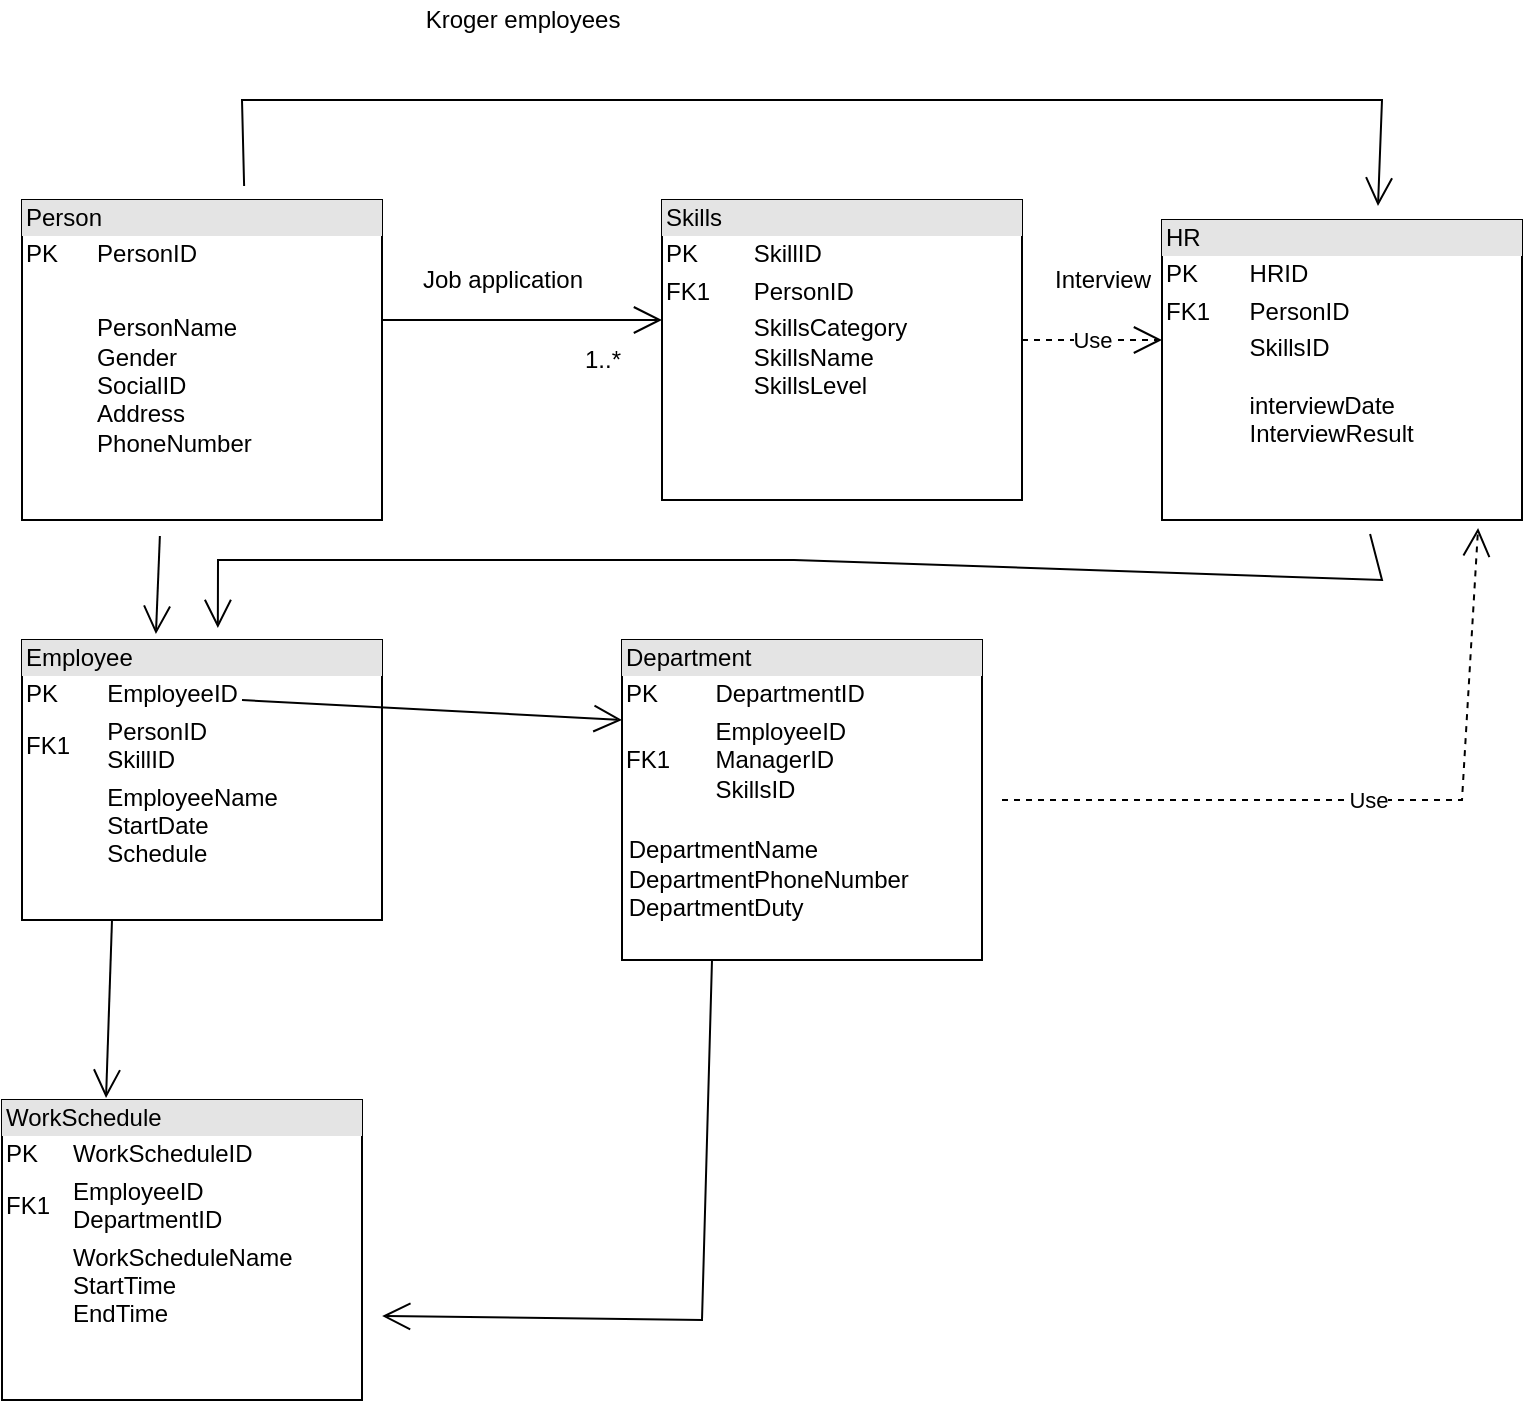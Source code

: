 <mxfile version="16.6.4" type="github">
  <diagram id="Sxp18wUM-eyT5gk1T0ou" name="Page-1">
    <mxGraphModel dx="1422" dy="705" grid="1" gridSize="10" guides="1" tooltips="1" connect="1" arrows="1" fold="1" page="1" pageScale="1" pageWidth="850" pageHeight="1100" math="0" shadow="0">
      <root>
        <mxCell id="0" />
        <mxCell id="1" parent="0" />
        <mxCell id="QbSb5biK4Vg8Tv-DJMMA-1" value="Kroger employees" style="text;html=1;align=center;verticalAlign=middle;resizable=0;points=[];autosize=1;strokeColor=none;fillColor=none;" vertex="1" parent="1">
          <mxGeometry x="265" y="20" width="110" height="20" as="geometry" />
        </mxCell>
        <mxCell id="QbSb5biK4Vg8Tv-DJMMA-2" value="&lt;div style=&quot;box-sizing: border-box ; width: 100% ; background: #e4e4e4 ; padding: 2px&quot;&gt;Person&lt;/div&gt;&lt;table style=&quot;width: 100% ; font-size: 1em&quot; cellpadding=&quot;2&quot; cellspacing=&quot;0&quot;&gt;&lt;tbody&gt;&lt;tr&gt;&lt;td&gt;PK&lt;/td&gt;&lt;td&gt;PersonID&lt;/td&gt;&lt;/tr&gt;&lt;tr&gt;&lt;td&gt;&lt;br&gt;&lt;/td&gt;&lt;td&gt;&lt;br&gt;&lt;/td&gt;&lt;/tr&gt;&lt;tr&gt;&lt;td&gt;&lt;/td&gt;&lt;td&gt;PersonName&lt;br&gt;Gender&lt;br&gt;SocialID&lt;br&gt;Address&lt;br&gt;PhoneNumber&lt;/td&gt;&lt;/tr&gt;&lt;/tbody&gt;&lt;/table&gt;" style="verticalAlign=top;align=left;overflow=fill;html=1;" vertex="1" parent="1">
          <mxGeometry x="70" y="120" width="180" height="160" as="geometry" />
        </mxCell>
        <mxCell id="QbSb5biK4Vg8Tv-DJMMA-3" value="&lt;div style=&quot;box-sizing: border-box ; width: 100% ; background: #e4e4e4 ; padding: 2px&quot;&gt;Department&lt;/div&gt;&lt;table style=&quot;width: 100% ; font-size: 1em&quot; cellpadding=&quot;2&quot; cellspacing=&quot;0&quot;&gt;&lt;tbody&gt;&lt;tr&gt;&lt;td&gt;PK&lt;/td&gt;&lt;td&gt;DepartmentID&lt;/td&gt;&lt;/tr&gt;&lt;tr&gt;&lt;td&gt;FK1&lt;/td&gt;&lt;td&gt;EmployeeID&lt;br&gt;ManagerID&lt;br&gt;SkillsID&lt;/td&gt;&lt;/tr&gt;&lt;/tbody&gt;&lt;/table&gt;&lt;br&gt;&lt;span style=&quot;white-space: pre&quot;&gt;	&lt;/span&gt;DepartmentName&lt;br&gt;&lt;span style=&quot;white-space: pre&quot;&gt;	&lt;/span&gt;DepartmentPhoneNumber&lt;br&gt;&lt;span style=&quot;white-space: pre&quot;&gt;	&lt;/span&gt;DepartmentDuty&lt;br&gt;&lt;span style=&quot;white-space: pre&quot;&gt;	&lt;/span&gt;&lt;br&gt;&lt;span style=&quot;white-space: pre&quot;&gt;	&lt;/span&gt;&lt;span style=&quot;white-space: pre&quot;&gt;	&lt;/span&gt;" style="verticalAlign=top;align=left;overflow=fill;html=1;" vertex="1" parent="1">
          <mxGeometry x="370" y="340" width="180" height="160" as="geometry" />
        </mxCell>
        <mxCell id="QbSb5biK4Vg8Tv-DJMMA-4" value="&lt;div style=&quot;box-sizing: border-box ; width: 100% ; background: #e4e4e4 ; padding: 2px&quot;&gt;Employee&lt;/div&gt;&lt;table style=&quot;width: 100% ; font-size: 1em&quot; cellpadding=&quot;2&quot; cellspacing=&quot;0&quot;&gt;&lt;tbody&gt;&lt;tr&gt;&lt;td&gt;PK&lt;/td&gt;&lt;td&gt;EmployeeID&lt;/td&gt;&lt;/tr&gt;&lt;tr&gt;&lt;td&gt;FK1&lt;/td&gt;&lt;td&gt;PersonID&lt;br&gt;SkillID&lt;/td&gt;&lt;/tr&gt;&lt;tr&gt;&lt;td&gt;&lt;/td&gt;&lt;td&gt;EmployeeName&lt;br&gt;StartDate&lt;br&gt;Schedule&lt;br&gt;&lt;br&gt;&lt;/td&gt;&lt;/tr&gt;&lt;/tbody&gt;&lt;/table&gt;" style="verticalAlign=top;align=left;overflow=fill;html=1;" vertex="1" parent="1">
          <mxGeometry x="70" y="340" width="180" height="140" as="geometry" />
        </mxCell>
        <mxCell id="QbSb5biK4Vg8Tv-DJMMA-5" value="" style="endArrow=open;endFill=1;endSize=12;html=1;rounded=0;entryX=0.372;entryY=-0.021;entryDx=0;entryDy=0;entryPerimeter=0;exitX=0.383;exitY=1.05;exitDx=0;exitDy=0;exitPerimeter=0;" edge="1" parent="1" source="QbSb5biK4Vg8Tv-DJMMA-2" target="QbSb5biK4Vg8Tv-DJMMA-4">
          <mxGeometry width="160" relative="1" as="geometry">
            <mxPoint x="130" y="290" as="sourcePoint" />
            <mxPoint x="290" y="290" as="targetPoint" />
          </mxGeometry>
        </mxCell>
        <mxCell id="QbSb5biK4Vg8Tv-DJMMA-6" value="" style="endArrow=open;endFill=1;endSize=12;html=1;rounded=0;" edge="1" parent="1">
          <mxGeometry width="160" relative="1" as="geometry">
            <mxPoint x="180" y="370" as="sourcePoint" />
            <mxPoint x="370" y="380" as="targetPoint" />
          </mxGeometry>
        </mxCell>
        <mxCell id="QbSb5biK4Vg8Tv-DJMMA-7" value="&lt;div style=&quot;box-sizing: border-box ; width: 100% ; background: #e4e4e4 ; padding: 2px&quot;&gt;Skills&lt;/div&gt;&lt;table style=&quot;width: 100% ; font-size: 1em&quot; cellpadding=&quot;2&quot; cellspacing=&quot;0&quot;&gt;&lt;tbody&gt;&lt;tr&gt;&lt;td&gt;PK&lt;/td&gt;&lt;td&gt;SkillID&lt;/td&gt;&lt;/tr&gt;&lt;tr&gt;&lt;td&gt;FK1&lt;/td&gt;&lt;td&gt;PersonID&lt;/td&gt;&lt;/tr&gt;&lt;tr&gt;&lt;td&gt;&lt;/td&gt;&lt;td&gt;SkillsCategory&lt;br&gt;SkillsName&lt;br&gt;SkillsLevel&lt;/td&gt;&lt;/tr&gt;&lt;/tbody&gt;&lt;/table&gt;" style="verticalAlign=top;align=left;overflow=fill;html=1;" vertex="1" parent="1">
          <mxGeometry x="390" y="120" width="180" height="150" as="geometry" />
        </mxCell>
        <mxCell id="QbSb5biK4Vg8Tv-DJMMA-8" value="" style="endArrow=open;endFill=1;endSize=12;html=1;rounded=0;" edge="1" parent="1">
          <mxGeometry width="160" relative="1" as="geometry">
            <mxPoint x="250" y="180" as="sourcePoint" />
            <mxPoint x="390" y="180" as="targetPoint" />
          </mxGeometry>
        </mxCell>
        <mxCell id="QbSb5biK4Vg8Tv-DJMMA-9" value="" style="endArrow=open;endFill=1;endSize=12;html=1;rounded=0;entryX=0.544;entryY=-0.043;entryDx=0;entryDy=0;entryPerimeter=0;exitX=0.578;exitY=1.047;exitDx=0;exitDy=0;exitPerimeter=0;" edge="1" parent="1" source="QbSb5biK4Vg8Tv-DJMMA-15" target="QbSb5biK4Vg8Tv-DJMMA-4">
          <mxGeometry width="160" relative="1" as="geometry">
            <mxPoint x="740" y="300" as="sourcePoint" />
            <mxPoint x="440" y="310" as="targetPoint" />
            <Array as="points">
              <mxPoint x="750" y="310" />
              <mxPoint x="456" y="300" />
              <mxPoint x="168" y="300" />
            </Array>
          </mxGeometry>
        </mxCell>
        <mxCell id="QbSb5biK4Vg8Tv-DJMMA-10" value="&lt;div style=&quot;box-sizing: border-box ; width: 100% ; background: #e4e4e4 ; padding: 2px&quot;&gt;WorkSchedule&lt;/div&gt;&lt;table style=&quot;width: 100% ; font-size: 1em&quot; cellpadding=&quot;2&quot; cellspacing=&quot;0&quot;&gt;&lt;tbody&gt;&lt;tr&gt;&lt;td&gt;PK&lt;/td&gt;&lt;td&gt;WorkScheduleID&lt;/td&gt;&lt;/tr&gt;&lt;tr&gt;&lt;td&gt;FK1&lt;/td&gt;&lt;td&gt;EmployeeID&lt;br&gt;DepartmentID&lt;/td&gt;&lt;/tr&gt;&lt;tr&gt;&lt;td&gt;&lt;/td&gt;&lt;td&gt;WorkScheduleName&lt;br&gt;StartTime&lt;br&gt;EndTime&lt;/td&gt;&lt;/tr&gt;&lt;/tbody&gt;&lt;/table&gt;" style="verticalAlign=top;align=left;overflow=fill;html=1;" vertex="1" parent="1">
          <mxGeometry x="60" y="570" width="180" height="150" as="geometry" />
        </mxCell>
        <mxCell id="QbSb5biK4Vg8Tv-DJMMA-11" value="" style="endArrow=open;endFill=1;endSize=12;html=1;rounded=0;entryX=1.056;entryY=0.72;entryDx=0;entryDy=0;entryPerimeter=0;exitX=0.25;exitY=1;exitDx=0;exitDy=0;" edge="1" parent="1" source="QbSb5biK4Vg8Tv-DJMMA-3" target="QbSb5biK4Vg8Tv-DJMMA-10">
          <mxGeometry width="160" relative="1" as="geometry">
            <mxPoint x="170" y="530" as="sourcePoint" />
            <mxPoint x="330" y="520" as="targetPoint" />
            <Array as="points">
              <mxPoint x="410" y="680" />
            </Array>
          </mxGeometry>
        </mxCell>
        <mxCell id="QbSb5biK4Vg8Tv-DJMMA-12" value="" style="endArrow=open;endFill=1;endSize=12;html=1;rounded=0;entryX=0.289;entryY=-0.007;entryDx=0;entryDy=0;entryPerimeter=0;exitX=0.25;exitY=1;exitDx=0;exitDy=0;" edge="1" parent="1" source="QbSb5biK4Vg8Tv-DJMMA-4" target="QbSb5biK4Vg8Tv-DJMMA-10">
          <mxGeometry width="160" relative="1" as="geometry">
            <mxPoint x="110" y="510" as="sourcePoint" />
            <mxPoint x="270" y="510" as="targetPoint" />
          </mxGeometry>
        </mxCell>
        <mxCell id="QbSb5biK4Vg8Tv-DJMMA-13" value="Job application" style="text;html=1;align=center;verticalAlign=middle;resizable=0;points=[];autosize=1;strokeColor=none;fillColor=none;" vertex="1" parent="1">
          <mxGeometry x="260" y="150" width="100" height="20" as="geometry" />
        </mxCell>
        <mxCell id="QbSb5biK4Vg8Tv-DJMMA-14" value="Interview" style="text;html=1;align=center;verticalAlign=middle;resizable=0;points=[];autosize=1;strokeColor=none;fillColor=none;" vertex="1" parent="1">
          <mxGeometry x="580" y="150" width="60" height="20" as="geometry" />
        </mxCell>
        <mxCell id="QbSb5biK4Vg8Tv-DJMMA-15" value="&lt;div style=&quot;box-sizing: border-box ; width: 100% ; background: #e4e4e4 ; padding: 2px&quot;&gt;HR&lt;/div&gt;&lt;table style=&quot;width: 100% ; font-size: 1em&quot; cellpadding=&quot;2&quot; cellspacing=&quot;0&quot;&gt;&lt;tbody&gt;&lt;tr&gt;&lt;td&gt;PK&lt;/td&gt;&lt;td&gt;HRID&lt;/td&gt;&lt;/tr&gt;&lt;tr&gt;&lt;td&gt;FK1&lt;/td&gt;&lt;td&gt;PersonID&lt;/td&gt;&lt;/tr&gt;&lt;tr&gt;&lt;td&gt;&lt;/td&gt;&lt;td&gt;SkillsID&lt;br&gt;&lt;br&gt;interviewDate&lt;br&gt;InterviewResult&lt;br&gt;&lt;br&gt;&lt;/td&gt;&lt;/tr&gt;&lt;/tbody&gt;&lt;/table&gt;" style="verticalAlign=top;align=left;overflow=fill;html=1;" vertex="1" parent="1">
          <mxGeometry x="640" y="130" width="180" height="150" as="geometry" />
        </mxCell>
        <mxCell id="QbSb5biK4Vg8Tv-DJMMA-16" value="" style="endArrow=open;endFill=1;endSize=12;html=1;rounded=0;exitX=0.617;exitY=-0.044;exitDx=0;exitDy=0;exitPerimeter=0;entryX=0.6;entryY=-0.047;entryDx=0;entryDy=0;entryPerimeter=0;" edge="1" parent="1" source="QbSb5biK4Vg8Tv-DJMMA-2" target="QbSb5biK4Vg8Tv-DJMMA-15">
          <mxGeometry width="160" relative="1" as="geometry">
            <mxPoint x="170" y="80" as="sourcePoint" />
            <mxPoint x="750" y="70" as="targetPoint" />
            <Array as="points">
              <mxPoint x="180" y="70" />
              <mxPoint x="750" y="70" />
            </Array>
          </mxGeometry>
        </mxCell>
        <mxCell id="QbSb5biK4Vg8Tv-DJMMA-17" value="1..*" style="text;html=1;align=center;verticalAlign=middle;resizable=0;points=[];autosize=1;strokeColor=none;fillColor=none;" vertex="1" parent="1">
          <mxGeometry x="345" y="190" width="30" height="20" as="geometry" />
        </mxCell>
        <mxCell id="QbSb5biK4Vg8Tv-DJMMA-19" value="Use" style="endArrow=open;endSize=12;dashed=1;html=1;rounded=0;" edge="1" parent="1">
          <mxGeometry width="160" relative="1" as="geometry">
            <mxPoint x="570" y="190" as="sourcePoint" />
            <mxPoint x="640" y="190" as="targetPoint" />
          </mxGeometry>
        </mxCell>
        <mxCell id="QbSb5biK4Vg8Tv-DJMMA-20" value="Use" style="endArrow=open;endSize=12;dashed=1;html=1;rounded=0;entryX=0.878;entryY=1.027;entryDx=0;entryDy=0;entryPerimeter=0;" edge="1" parent="1" target="QbSb5biK4Vg8Tv-DJMMA-15">
          <mxGeometry width="160" relative="1" as="geometry">
            <mxPoint x="560" y="420" as="sourcePoint" />
            <mxPoint x="790" y="420" as="targetPoint" />
            <Array as="points">
              <mxPoint x="790" y="420" />
            </Array>
          </mxGeometry>
        </mxCell>
      </root>
    </mxGraphModel>
  </diagram>
</mxfile>
